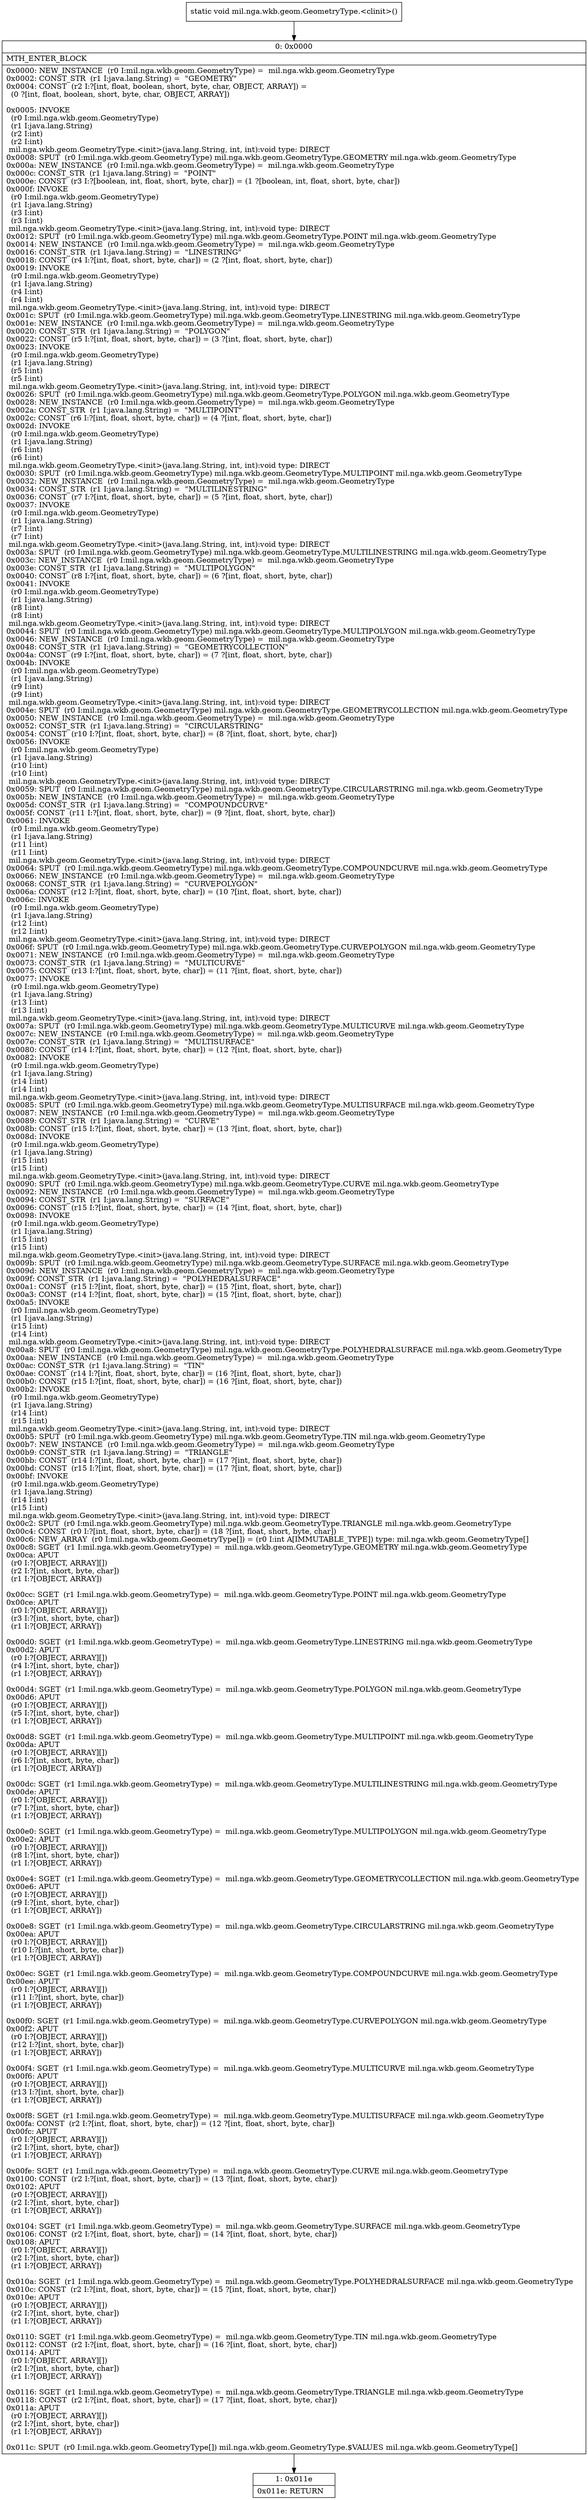 digraph "CFG formil.nga.wkb.geom.GeometryType.\<clinit\>()V" {
Node_0 [shape=record,label="{0\:\ 0x0000|MTH_ENTER_BLOCK\l|0x0000: NEW_INSTANCE  (r0 I:mil.nga.wkb.geom.GeometryType) =  mil.nga.wkb.geom.GeometryType \l0x0002: CONST_STR  (r1 I:java.lang.String) =  \"GEOMETRY\" \l0x0004: CONST  (r2 I:?[int, float, boolean, short, byte, char, OBJECT, ARRAY]) = \l  (0 ?[int, float, boolean, short, byte, char, OBJECT, ARRAY])\l \l0x0005: INVOKE  \l  (r0 I:mil.nga.wkb.geom.GeometryType)\l  (r1 I:java.lang.String)\l  (r2 I:int)\l  (r2 I:int)\l mil.nga.wkb.geom.GeometryType.\<init\>(java.lang.String, int, int):void type: DIRECT \l0x0008: SPUT  (r0 I:mil.nga.wkb.geom.GeometryType) mil.nga.wkb.geom.GeometryType.GEOMETRY mil.nga.wkb.geom.GeometryType \l0x000a: NEW_INSTANCE  (r0 I:mil.nga.wkb.geom.GeometryType) =  mil.nga.wkb.geom.GeometryType \l0x000c: CONST_STR  (r1 I:java.lang.String) =  \"POINT\" \l0x000e: CONST  (r3 I:?[boolean, int, float, short, byte, char]) = (1 ?[boolean, int, float, short, byte, char]) \l0x000f: INVOKE  \l  (r0 I:mil.nga.wkb.geom.GeometryType)\l  (r1 I:java.lang.String)\l  (r3 I:int)\l  (r3 I:int)\l mil.nga.wkb.geom.GeometryType.\<init\>(java.lang.String, int, int):void type: DIRECT \l0x0012: SPUT  (r0 I:mil.nga.wkb.geom.GeometryType) mil.nga.wkb.geom.GeometryType.POINT mil.nga.wkb.geom.GeometryType \l0x0014: NEW_INSTANCE  (r0 I:mil.nga.wkb.geom.GeometryType) =  mil.nga.wkb.geom.GeometryType \l0x0016: CONST_STR  (r1 I:java.lang.String) =  \"LINESTRING\" \l0x0018: CONST  (r4 I:?[int, float, short, byte, char]) = (2 ?[int, float, short, byte, char]) \l0x0019: INVOKE  \l  (r0 I:mil.nga.wkb.geom.GeometryType)\l  (r1 I:java.lang.String)\l  (r4 I:int)\l  (r4 I:int)\l mil.nga.wkb.geom.GeometryType.\<init\>(java.lang.String, int, int):void type: DIRECT \l0x001c: SPUT  (r0 I:mil.nga.wkb.geom.GeometryType) mil.nga.wkb.geom.GeometryType.LINESTRING mil.nga.wkb.geom.GeometryType \l0x001e: NEW_INSTANCE  (r0 I:mil.nga.wkb.geom.GeometryType) =  mil.nga.wkb.geom.GeometryType \l0x0020: CONST_STR  (r1 I:java.lang.String) =  \"POLYGON\" \l0x0022: CONST  (r5 I:?[int, float, short, byte, char]) = (3 ?[int, float, short, byte, char]) \l0x0023: INVOKE  \l  (r0 I:mil.nga.wkb.geom.GeometryType)\l  (r1 I:java.lang.String)\l  (r5 I:int)\l  (r5 I:int)\l mil.nga.wkb.geom.GeometryType.\<init\>(java.lang.String, int, int):void type: DIRECT \l0x0026: SPUT  (r0 I:mil.nga.wkb.geom.GeometryType) mil.nga.wkb.geom.GeometryType.POLYGON mil.nga.wkb.geom.GeometryType \l0x0028: NEW_INSTANCE  (r0 I:mil.nga.wkb.geom.GeometryType) =  mil.nga.wkb.geom.GeometryType \l0x002a: CONST_STR  (r1 I:java.lang.String) =  \"MULTIPOINT\" \l0x002c: CONST  (r6 I:?[int, float, short, byte, char]) = (4 ?[int, float, short, byte, char]) \l0x002d: INVOKE  \l  (r0 I:mil.nga.wkb.geom.GeometryType)\l  (r1 I:java.lang.String)\l  (r6 I:int)\l  (r6 I:int)\l mil.nga.wkb.geom.GeometryType.\<init\>(java.lang.String, int, int):void type: DIRECT \l0x0030: SPUT  (r0 I:mil.nga.wkb.geom.GeometryType) mil.nga.wkb.geom.GeometryType.MULTIPOINT mil.nga.wkb.geom.GeometryType \l0x0032: NEW_INSTANCE  (r0 I:mil.nga.wkb.geom.GeometryType) =  mil.nga.wkb.geom.GeometryType \l0x0034: CONST_STR  (r1 I:java.lang.String) =  \"MULTILINESTRING\" \l0x0036: CONST  (r7 I:?[int, float, short, byte, char]) = (5 ?[int, float, short, byte, char]) \l0x0037: INVOKE  \l  (r0 I:mil.nga.wkb.geom.GeometryType)\l  (r1 I:java.lang.String)\l  (r7 I:int)\l  (r7 I:int)\l mil.nga.wkb.geom.GeometryType.\<init\>(java.lang.String, int, int):void type: DIRECT \l0x003a: SPUT  (r0 I:mil.nga.wkb.geom.GeometryType) mil.nga.wkb.geom.GeometryType.MULTILINESTRING mil.nga.wkb.geom.GeometryType \l0x003c: NEW_INSTANCE  (r0 I:mil.nga.wkb.geom.GeometryType) =  mil.nga.wkb.geom.GeometryType \l0x003e: CONST_STR  (r1 I:java.lang.String) =  \"MULTIPOLYGON\" \l0x0040: CONST  (r8 I:?[int, float, short, byte, char]) = (6 ?[int, float, short, byte, char]) \l0x0041: INVOKE  \l  (r0 I:mil.nga.wkb.geom.GeometryType)\l  (r1 I:java.lang.String)\l  (r8 I:int)\l  (r8 I:int)\l mil.nga.wkb.geom.GeometryType.\<init\>(java.lang.String, int, int):void type: DIRECT \l0x0044: SPUT  (r0 I:mil.nga.wkb.geom.GeometryType) mil.nga.wkb.geom.GeometryType.MULTIPOLYGON mil.nga.wkb.geom.GeometryType \l0x0046: NEW_INSTANCE  (r0 I:mil.nga.wkb.geom.GeometryType) =  mil.nga.wkb.geom.GeometryType \l0x0048: CONST_STR  (r1 I:java.lang.String) =  \"GEOMETRYCOLLECTION\" \l0x004a: CONST  (r9 I:?[int, float, short, byte, char]) = (7 ?[int, float, short, byte, char]) \l0x004b: INVOKE  \l  (r0 I:mil.nga.wkb.geom.GeometryType)\l  (r1 I:java.lang.String)\l  (r9 I:int)\l  (r9 I:int)\l mil.nga.wkb.geom.GeometryType.\<init\>(java.lang.String, int, int):void type: DIRECT \l0x004e: SPUT  (r0 I:mil.nga.wkb.geom.GeometryType) mil.nga.wkb.geom.GeometryType.GEOMETRYCOLLECTION mil.nga.wkb.geom.GeometryType \l0x0050: NEW_INSTANCE  (r0 I:mil.nga.wkb.geom.GeometryType) =  mil.nga.wkb.geom.GeometryType \l0x0052: CONST_STR  (r1 I:java.lang.String) =  \"CIRCULARSTRING\" \l0x0054: CONST  (r10 I:?[int, float, short, byte, char]) = (8 ?[int, float, short, byte, char]) \l0x0056: INVOKE  \l  (r0 I:mil.nga.wkb.geom.GeometryType)\l  (r1 I:java.lang.String)\l  (r10 I:int)\l  (r10 I:int)\l mil.nga.wkb.geom.GeometryType.\<init\>(java.lang.String, int, int):void type: DIRECT \l0x0059: SPUT  (r0 I:mil.nga.wkb.geom.GeometryType) mil.nga.wkb.geom.GeometryType.CIRCULARSTRING mil.nga.wkb.geom.GeometryType \l0x005b: NEW_INSTANCE  (r0 I:mil.nga.wkb.geom.GeometryType) =  mil.nga.wkb.geom.GeometryType \l0x005d: CONST_STR  (r1 I:java.lang.String) =  \"COMPOUNDCURVE\" \l0x005f: CONST  (r11 I:?[int, float, short, byte, char]) = (9 ?[int, float, short, byte, char]) \l0x0061: INVOKE  \l  (r0 I:mil.nga.wkb.geom.GeometryType)\l  (r1 I:java.lang.String)\l  (r11 I:int)\l  (r11 I:int)\l mil.nga.wkb.geom.GeometryType.\<init\>(java.lang.String, int, int):void type: DIRECT \l0x0064: SPUT  (r0 I:mil.nga.wkb.geom.GeometryType) mil.nga.wkb.geom.GeometryType.COMPOUNDCURVE mil.nga.wkb.geom.GeometryType \l0x0066: NEW_INSTANCE  (r0 I:mil.nga.wkb.geom.GeometryType) =  mil.nga.wkb.geom.GeometryType \l0x0068: CONST_STR  (r1 I:java.lang.String) =  \"CURVEPOLYGON\" \l0x006a: CONST  (r12 I:?[int, float, short, byte, char]) = (10 ?[int, float, short, byte, char]) \l0x006c: INVOKE  \l  (r0 I:mil.nga.wkb.geom.GeometryType)\l  (r1 I:java.lang.String)\l  (r12 I:int)\l  (r12 I:int)\l mil.nga.wkb.geom.GeometryType.\<init\>(java.lang.String, int, int):void type: DIRECT \l0x006f: SPUT  (r0 I:mil.nga.wkb.geom.GeometryType) mil.nga.wkb.geom.GeometryType.CURVEPOLYGON mil.nga.wkb.geom.GeometryType \l0x0071: NEW_INSTANCE  (r0 I:mil.nga.wkb.geom.GeometryType) =  mil.nga.wkb.geom.GeometryType \l0x0073: CONST_STR  (r1 I:java.lang.String) =  \"MULTICURVE\" \l0x0075: CONST  (r13 I:?[int, float, short, byte, char]) = (11 ?[int, float, short, byte, char]) \l0x0077: INVOKE  \l  (r0 I:mil.nga.wkb.geom.GeometryType)\l  (r1 I:java.lang.String)\l  (r13 I:int)\l  (r13 I:int)\l mil.nga.wkb.geom.GeometryType.\<init\>(java.lang.String, int, int):void type: DIRECT \l0x007a: SPUT  (r0 I:mil.nga.wkb.geom.GeometryType) mil.nga.wkb.geom.GeometryType.MULTICURVE mil.nga.wkb.geom.GeometryType \l0x007c: NEW_INSTANCE  (r0 I:mil.nga.wkb.geom.GeometryType) =  mil.nga.wkb.geom.GeometryType \l0x007e: CONST_STR  (r1 I:java.lang.String) =  \"MULTISURFACE\" \l0x0080: CONST  (r14 I:?[int, float, short, byte, char]) = (12 ?[int, float, short, byte, char]) \l0x0082: INVOKE  \l  (r0 I:mil.nga.wkb.geom.GeometryType)\l  (r1 I:java.lang.String)\l  (r14 I:int)\l  (r14 I:int)\l mil.nga.wkb.geom.GeometryType.\<init\>(java.lang.String, int, int):void type: DIRECT \l0x0085: SPUT  (r0 I:mil.nga.wkb.geom.GeometryType) mil.nga.wkb.geom.GeometryType.MULTISURFACE mil.nga.wkb.geom.GeometryType \l0x0087: NEW_INSTANCE  (r0 I:mil.nga.wkb.geom.GeometryType) =  mil.nga.wkb.geom.GeometryType \l0x0089: CONST_STR  (r1 I:java.lang.String) =  \"CURVE\" \l0x008b: CONST  (r15 I:?[int, float, short, byte, char]) = (13 ?[int, float, short, byte, char]) \l0x008d: INVOKE  \l  (r0 I:mil.nga.wkb.geom.GeometryType)\l  (r1 I:java.lang.String)\l  (r15 I:int)\l  (r15 I:int)\l mil.nga.wkb.geom.GeometryType.\<init\>(java.lang.String, int, int):void type: DIRECT \l0x0090: SPUT  (r0 I:mil.nga.wkb.geom.GeometryType) mil.nga.wkb.geom.GeometryType.CURVE mil.nga.wkb.geom.GeometryType \l0x0092: NEW_INSTANCE  (r0 I:mil.nga.wkb.geom.GeometryType) =  mil.nga.wkb.geom.GeometryType \l0x0094: CONST_STR  (r1 I:java.lang.String) =  \"SURFACE\" \l0x0096: CONST  (r15 I:?[int, float, short, byte, char]) = (14 ?[int, float, short, byte, char]) \l0x0098: INVOKE  \l  (r0 I:mil.nga.wkb.geom.GeometryType)\l  (r1 I:java.lang.String)\l  (r15 I:int)\l  (r15 I:int)\l mil.nga.wkb.geom.GeometryType.\<init\>(java.lang.String, int, int):void type: DIRECT \l0x009b: SPUT  (r0 I:mil.nga.wkb.geom.GeometryType) mil.nga.wkb.geom.GeometryType.SURFACE mil.nga.wkb.geom.GeometryType \l0x009d: NEW_INSTANCE  (r0 I:mil.nga.wkb.geom.GeometryType) =  mil.nga.wkb.geom.GeometryType \l0x009f: CONST_STR  (r1 I:java.lang.String) =  \"POLYHEDRALSURFACE\" \l0x00a1: CONST  (r15 I:?[int, float, short, byte, char]) = (15 ?[int, float, short, byte, char]) \l0x00a3: CONST  (r14 I:?[int, float, short, byte, char]) = (15 ?[int, float, short, byte, char]) \l0x00a5: INVOKE  \l  (r0 I:mil.nga.wkb.geom.GeometryType)\l  (r1 I:java.lang.String)\l  (r15 I:int)\l  (r14 I:int)\l mil.nga.wkb.geom.GeometryType.\<init\>(java.lang.String, int, int):void type: DIRECT \l0x00a8: SPUT  (r0 I:mil.nga.wkb.geom.GeometryType) mil.nga.wkb.geom.GeometryType.POLYHEDRALSURFACE mil.nga.wkb.geom.GeometryType \l0x00aa: NEW_INSTANCE  (r0 I:mil.nga.wkb.geom.GeometryType) =  mil.nga.wkb.geom.GeometryType \l0x00ac: CONST_STR  (r1 I:java.lang.String) =  \"TIN\" \l0x00ae: CONST  (r14 I:?[int, float, short, byte, char]) = (16 ?[int, float, short, byte, char]) \l0x00b0: CONST  (r15 I:?[int, float, short, byte, char]) = (16 ?[int, float, short, byte, char]) \l0x00b2: INVOKE  \l  (r0 I:mil.nga.wkb.geom.GeometryType)\l  (r1 I:java.lang.String)\l  (r14 I:int)\l  (r15 I:int)\l mil.nga.wkb.geom.GeometryType.\<init\>(java.lang.String, int, int):void type: DIRECT \l0x00b5: SPUT  (r0 I:mil.nga.wkb.geom.GeometryType) mil.nga.wkb.geom.GeometryType.TIN mil.nga.wkb.geom.GeometryType \l0x00b7: NEW_INSTANCE  (r0 I:mil.nga.wkb.geom.GeometryType) =  mil.nga.wkb.geom.GeometryType \l0x00b9: CONST_STR  (r1 I:java.lang.String) =  \"TRIANGLE\" \l0x00bb: CONST  (r14 I:?[int, float, short, byte, char]) = (17 ?[int, float, short, byte, char]) \l0x00bd: CONST  (r15 I:?[int, float, short, byte, char]) = (17 ?[int, float, short, byte, char]) \l0x00bf: INVOKE  \l  (r0 I:mil.nga.wkb.geom.GeometryType)\l  (r1 I:java.lang.String)\l  (r14 I:int)\l  (r15 I:int)\l mil.nga.wkb.geom.GeometryType.\<init\>(java.lang.String, int, int):void type: DIRECT \l0x00c2: SPUT  (r0 I:mil.nga.wkb.geom.GeometryType) mil.nga.wkb.geom.GeometryType.TRIANGLE mil.nga.wkb.geom.GeometryType \l0x00c4: CONST  (r0 I:?[int, float, short, byte, char]) = (18 ?[int, float, short, byte, char]) \l0x00c6: NEW_ARRAY  (r0 I:mil.nga.wkb.geom.GeometryType[]) = (r0 I:int A[IMMUTABLE_TYPE]) type: mil.nga.wkb.geom.GeometryType[] \l0x00c8: SGET  (r1 I:mil.nga.wkb.geom.GeometryType) =  mil.nga.wkb.geom.GeometryType.GEOMETRY mil.nga.wkb.geom.GeometryType \l0x00ca: APUT  \l  (r0 I:?[OBJECT, ARRAY][])\l  (r2 I:?[int, short, byte, char])\l  (r1 I:?[OBJECT, ARRAY])\l \l0x00cc: SGET  (r1 I:mil.nga.wkb.geom.GeometryType) =  mil.nga.wkb.geom.GeometryType.POINT mil.nga.wkb.geom.GeometryType \l0x00ce: APUT  \l  (r0 I:?[OBJECT, ARRAY][])\l  (r3 I:?[int, short, byte, char])\l  (r1 I:?[OBJECT, ARRAY])\l \l0x00d0: SGET  (r1 I:mil.nga.wkb.geom.GeometryType) =  mil.nga.wkb.geom.GeometryType.LINESTRING mil.nga.wkb.geom.GeometryType \l0x00d2: APUT  \l  (r0 I:?[OBJECT, ARRAY][])\l  (r4 I:?[int, short, byte, char])\l  (r1 I:?[OBJECT, ARRAY])\l \l0x00d4: SGET  (r1 I:mil.nga.wkb.geom.GeometryType) =  mil.nga.wkb.geom.GeometryType.POLYGON mil.nga.wkb.geom.GeometryType \l0x00d6: APUT  \l  (r0 I:?[OBJECT, ARRAY][])\l  (r5 I:?[int, short, byte, char])\l  (r1 I:?[OBJECT, ARRAY])\l \l0x00d8: SGET  (r1 I:mil.nga.wkb.geom.GeometryType) =  mil.nga.wkb.geom.GeometryType.MULTIPOINT mil.nga.wkb.geom.GeometryType \l0x00da: APUT  \l  (r0 I:?[OBJECT, ARRAY][])\l  (r6 I:?[int, short, byte, char])\l  (r1 I:?[OBJECT, ARRAY])\l \l0x00dc: SGET  (r1 I:mil.nga.wkb.geom.GeometryType) =  mil.nga.wkb.geom.GeometryType.MULTILINESTRING mil.nga.wkb.geom.GeometryType \l0x00de: APUT  \l  (r0 I:?[OBJECT, ARRAY][])\l  (r7 I:?[int, short, byte, char])\l  (r1 I:?[OBJECT, ARRAY])\l \l0x00e0: SGET  (r1 I:mil.nga.wkb.geom.GeometryType) =  mil.nga.wkb.geom.GeometryType.MULTIPOLYGON mil.nga.wkb.geom.GeometryType \l0x00e2: APUT  \l  (r0 I:?[OBJECT, ARRAY][])\l  (r8 I:?[int, short, byte, char])\l  (r1 I:?[OBJECT, ARRAY])\l \l0x00e4: SGET  (r1 I:mil.nga.wkb.geom.GeometryType) =  mil.nga.wkb.geom.GeometryType.GEOMETRYCOLLECTION mil.nga.wkb.geom.GeometryType \l0x00e6: APUT  \l  (r0 I:?[OBJECT, ARRAY][])\l  (r9 I:?[int, short, byte, char])\l  (r1 I:?[OBJECT, ARRAY])\l \l0x00e8: SGET  (r1 I:mil.nga.wkb.geom.GeometryType) =  mil.nga.wkb.geom.GeometryType.CIRCULARSTRING mil.nga.wkb.geom.GeometryType \l0x00ea: APUT  \l  (r0 I:?[OBJECT, ARRAY][])\l  (r10 I:?[int, short, byte, char])\l  (r1 I:?[OBJECT, ARRAY])\l \l0x00ec: SGET  (r1 I:mil.nga.wkb.geom.GeometryType) =  mil.nga.wkb.geom.GeometryType.COMPOUNDCURVE mil.nga.wkb.geom.GeometryType \l0x00ee: APUT  \l  (r0 I:?[OBJECT, ARRAY][])\l  (r11 I:?[int, short, byte, char])\l  (r1 I:?[OBJECT, ARRAY])\l \l0x00f0: SGET  (r1 I:mil.nga.wkb.geom.GeometryType) =  mil.nga.wkb.geom.GeometryType.CURVEPOLYGON mil.nga.wkb.geom.GeometryType \l0x00f2: APUT  \l  (r0 I:?[OBJECT, ARRAY][])\l  (r12 I:?[int, short, byte, char])\l  (r1 I:?[OBJECT, ARRAY])\l \l0x00f4: SGET  (r1 I:mil.nga.wkb.geom.GeometryType) =  mil.nga.wkb.geom.GeometryType.MULTICURVE mil.nga.wkb.geom.GeometryType \l0x00f6: APUT  \l  (r0 I:?[OBJECT, ARRAY][])\l  (r13 I:?[int, short, byte, char])\l  (r1 I:?[OBJECT, ARRAY])\l \l0x00f8: SGET  (r1 I:mil.nga.wkb.geom.GeometryType) =  mil.nga.wkb.geom.GeometryType.MULTISURFACE mil.nga.wkb.geom.GeometryType \l0x00fa: CONST  (r2 I:?[int, float, short, byte, char]) = (12 ?[int, float, short, byte, char]) \l0x00fc: APUT  \l  (r0 I:?[OBJECT, ARRAY][])\l  (r2 I:?[int, short, byte, char])\l  (r1 I:?[OBJECT, ARRAY])\l \l0x00fe: SGET  (r1 I:mil.nga.wkb.geom.GeometryType) =  mil.nga.wkb.geom.GeometryType.CURVE mil.nga.wkb.geom.GeometryType \l0x0100: CONST  (r2 I:?[int, float, short, byte, char]) = (13 ?[int, float, short, byte, char]) \l0x0102: APUT  \l  (r0 I:?[OBJECT, ARRAY][])\l  (r2 I:?[int, short, byte, char])\l  (r1 I:?[OBJECT, ARRAY])\l \l0x0104: SGET  (r1 I:mil.nga.wkb.geom.GeometryType) =  mil.nga.wkb.geom.GeometryType.SURFACE mil.nga.wkb.geom.GeometryType \l0x0106: CONST  (r2 I:?[int, float, short, byte, char]) = (14 ?[int, float, short, byte, char]) \l0x0108: APUT  \l  (r0 I:?[OBJECT, ARRAY][])\l  (r2 I:?[int, short, byte, char])\l  (r1 I:?[OBJECT, ARRAY])\l \l0x010a: SGET  (r1 I:mil.nga.wkb.geom.GeometryType) =  mil.nga.wkb.geom.GeometryType.POLYHEDRALSURFACE mil.nga.wkb.geom.GeometryType \l0x010c: CONST  (r2 I:?[int, float, short, byte, char]) = (15 ?[int, float, short, byte, char]) \l0x010e: APUT  \l  (r0 I:?[OBJECT, ARRAY][])\l  (r2 I:?[int, short, byte, char])\l  (r1 I:?[OBJECT, ARRAY])\l \l0x0110: SGET  (r1 I:mil.nga.wkb.geom.GeometryType) =  mil.nga.wkb.geom.GeometryType.TIN mil.nga.wkb.geom.GeometryType \l0x0112: CONST  (r2 I:?[int, float, short, byte, char]) = (16 ?[int, float, short, byte, char]) \l0x0114: APUT  \l  (r0 I:?[OBJECT, ARRAY][])\l  (r2 I:?[int, short, byte, char])\l  (r1 I:?[OBJECT, ARRAY])\l \l0x0116: SGET  (r1 I:mil.nga.wkb.geom.GeometryType) =  mil.nga.wkb.geom.GeometryType.TRIANGLE mil.nga.wkb.geom.GeometryType \l0x0118: CONST  (r2 I:?[int, float, short, byte, char]) = (17 ?[int, float, short, byte, char]) \l0x011a: APUT  \l  (r0 I:?[OBJECT, ARRAY][])\l  (r2 I:?[int, short, byte, char])\l  (r1 I:?[OBJECT, ARRAY])\l \l0x011c: SPUT  (r0 I:mil.nga.wkb.geom.GeometryType[]) mil.nga.wkb.geom.GeometryType.$VALUES mil.nga.wkb.geom.GeometryType[] \l}"];
Node_1 [shape=record,label="{1\:\ 0x011e|0x011e: RETURN   \l}"];
MethodNode[shape=record,label="{static void mil.nga.wkb.geom.GeometryType.\<clinit\>() }"];
MethodNode -> Node_0;
Node_0 -> Node_1;
}

